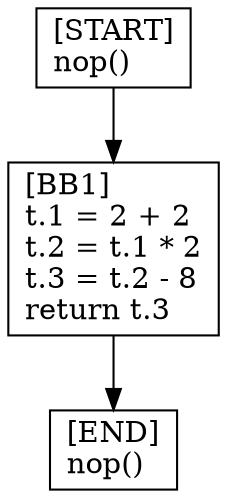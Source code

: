 digraph {
  node [shape=box]
  END [label="[END]\lnop()\l"];
  START [label="[START]\lnop()\l"];
  BB1 [label="[BB1]\lt.1 = 2 + 2\lt.2 = t.1 * 2\lt.3 = t.2 - 8\lreturn t.3\l"];
  START -> BB1;
  BB1 -> END;
}
